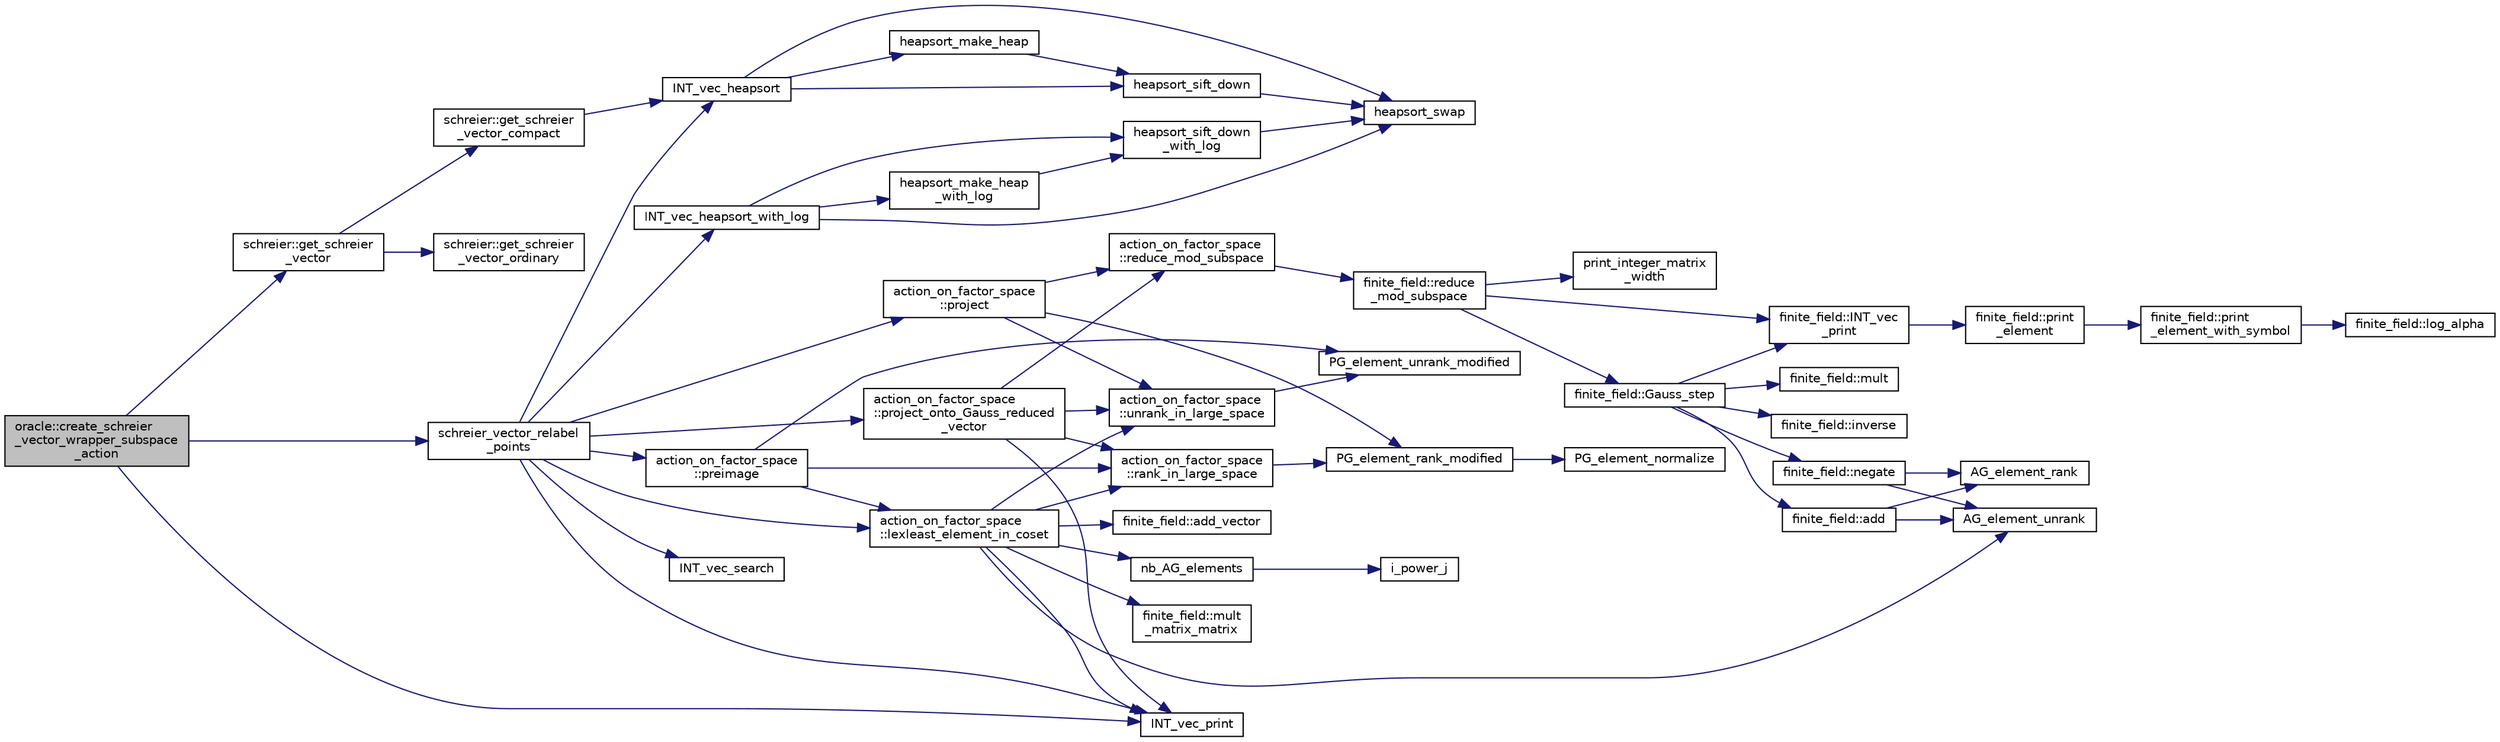 digraph "oracle::create_schreier_vector_wrapper_subspace_action"
{
  edge [fontname="Helvetica",fontsize="10",labelfontname="Helvetica",labelfontsize="10"];
  node [fontname="Helvetica",fontsize="10",shape=record];
  rankdir="LR";
  Node2112 [label="oracle::create_schreier\l_vector_wrapper_subspace\l_action",height=0.2,width=0.4,color="black", fillcolor="grey75", style="filled", fontcolor="black"];
  Node2112 -> Node2113 [color="midnightblue",fontsize="10",style="solid",fontname="Helvetica"];
  Node2113 [label="schreier::get_schreier\l_vector",height=0.2,width=0.4,color="black", fillcolor="white", style="filled",URL="$d3/dd6/classschreier.html#af16e96532b2a169f72b0f926c2bba898"];
  Node2113 -> Node2114 [color="midnightblue",fontsize="10",style="solid",fontname="Helvetica"];
  Node2114 [label="schreier::get_schreier\l_vector_compact",height=0.2,width=0.4,color="black", fillcolor="white", style="filled",URL="$d3/dd6/classschreier.html#acea7499a4f501c208e22bfd2aacabc90"];
  Node2114 -> Node2115 [color="midnightblue",fontsize="10",style="solid",fontname="Helvetica"];
  Node2115 [label="INT_vec_heapsort",height=0.2,width=0.4,color="black", fillcolor="white", style="filled",URL="$d5/de2/foundations_2data__structures_2data__structures_8h.html#a3590ad9987f801fbfc94634300182f39"];
  Node2115 -> Node2116 [color="midnightblue",fontsize="10",style="solid",fontname="Helvetica"];
  Node2116 [label="heapsort_make_heap",height=0.2,width=0.4,color="black", fillcolor="white", style="filled",URL="$d4/dd7/sorting_8_c.html#a42f24453d7d77eeb1338ebd1a13cfdbb"];
  Node2116 -> Node2117 [color="midnightblue",fontsize="10",style="solid",fontname="Helvetica"];
  Node2117 [label="heapsort_sift_down",height=0.2,width=0.4,color="black", fillcolor="white", style="filled",URL="$d4/dd7/sorting_8_c.html#a65cbb1a6a3f01f511673705437ddc18b"];
  Node2117 -> Node2118 [color="midnightblue",fontsize="10",style="solid",fontname="Helvetica"];
  Node2118 [label="heapsort_swap",height=0.2,width=0.4,color="black", fillcolor="white", style="filled",URL="$d4/dd7/sorting_8_c.html#a8f048362e6065297b19b6975bcbbfcc6"];
  Node2115 -> Node2118 [color="midnightblue",fontsize="10",style="solid",fontname="Helvetica"];
  Node2115 -> Node2117 [color="midnightblue",fontsize="10",style="solid",fontname="Helvetica"];
  Node2113 -> Node2119 [color="midnightblue",fontsize="10",style="solid",fontname="Helvetica"];
  Node2119 [label="schreier::get_schreier\l_vector_ordinary",height=0.2,width=0.4,color="black", fillcolor="white", style="filled",URL="$d3/dd6/classschreier.html#ae08fe34b58703c0e4f2039b4f839c3ca"];
  Node2112 -> Node2120 [color="midnightblue",fontsize="10",style="solid",fontname="Helvetica"];
  Node2120 [label="INT_vec_print",height=0.2,width=0.4,color="black", fillcolor="white", style="filled",URL="$df/dbf/sajeeb_8_c.html#a79a5901af0b47dd0d694109543c027fe"];
  Node2112 -> Node2121 [color="midnightblue",fontsize="10",style="solid",fontname="Helvetica"];
  Node2121 [label="schreier_vector_relabel\l_points",height=0.2,width=0.4,color="black", fillcolor="white", style="filled",URL="$d3/d38/oracle__downstep__subspace__action_8_c.html#ae98947edc50a9e66619bd56a3b1bc9ec"];
  Node2121 -> Node2122 [color="midnightblue",fontsize="10",style="solid",fontname="Helvetica"];
  Node2122 [label="action_on_factor_space\l::preimage",height=0.2,width=0.4,color="black", fillcolor="white", style="filled",URL="$d5/d25/classaction__on__factor__space.html#aecf47f35bdb5f4abaf9071d927032761"];
  Node2122 -> Node2123 [color="midnightblue",fontsize="10",style="solid",fontname="Helvetica"];
  Node2123 [label="PG_element_unrank_modified",height=0.2,width=0.4,color="black", fillcolor="white", style="filled",URL="$d4/d67/geometry_8h.html#a83ae9b605d496f6a90345303f6efae64"];
  Node2122 -> Node2124 [color="midnightblue",fontsize="10",style="solid",fontname="Helvetica"];
  Node2124 [label="action_on_factor_space\l::rank_in_large_space",height=0.2,width=0.4,color="black", fillcolor="white", style="filled",URL="$d5/d25/classaction__on__factor__space.html#aef04c8544847da7084f73981b9fde4fe"];
  Node2124 -> Node2125 [color="midnightblue",fontsize="10",style="solid",fontname="Helvetica"];
  Node2125 [label="PG_element_rank_modified",height=0.2,width=0.4,color="black", fillcolor="white", style="filled",URL="$d4/d67/geometry_8h.html#a9cd1a8bf5b88a038e33862f6c2c3dd36"];
  Node2125 -> Node2126 [color="midnightblue",fontsize="10",style="solid",fontname="Helvetica"];
  Node2126 [label="PG_element_normalize",height=0.2,width=0.4,color="black", fillcolor="white", style="filled",URL="$df/de4/projective_8_c.html#a5a4c3c1158bad6bab0d786c616bd0996"];
  Node2122 -> Node2127 [color="midnightblue",fontsize="10",style="solid",fontname="Helvetica"];
  Node2127 [label="action_on_factor_space\l::lexleast_element_in_coset",height=0.2,width=0.4,color="black", fillcolor="white", style="filled",URL="$d5/d25/classaction__on__factor__space.html#a33e754f3a9ccf760c12a3d3f40d66140"];
  Node2127 -> Node2128 [color="midnightblue",fontsize="10",style="solid",fontname="Helvetica"];
  Node2128 [label="action_on_factor_space\l::unrank_in_large_space",height=0.2,width=0.4,color="black", fillcolor="white", style="filled",URL="$d5/d25/classaction__on__factor__space.html#af2b5fc47970e8914d5d51cad78f00c52"];
  Node2128 -> Node2123 [color="midnightblue",fontsize="10",style="solid",fontname="Helvetica"];
  Node2127 -> Node2120 [color="midnightblue",fontsize="10",style="solid",fontname="Helvetica"];
  Node2127 -> Node2129 [color="midnightblue",fontsize="10",style="solid",fontname="Helvetica"];
  Node2129 [label="nb_AG_elements",height=0.2,width=0.4,color="black", fillcolor="white", style="filled",URL="$d4/d67/geometry_8h.html#ab9de2574dd403dd453a0d35107f684f5"];
  Node2129 -> Node2130 [color="midnightblue",fontsize="10",style="solid",fontname="Helvetica"];
  Node2130 [label="i_power_j",height=0.2,width=0.4,color="black", fillcolor="white", style="filled",URL="$de/dc5/algebra__and__number__theory_8h.html#a39b321523e8957d701618bb5cac542b5"];
  Node2127 -> Node2131 [color="midnightblue",fontsize="10",style="solid",fontname="Helvetica"];
  Node2131 [label="AG_element_unrank",height=0.2,width=0.4,color="black", fillcolor="white", style="filled",URL="$d4/d67/geometry_8h.html#a4a33b86c87b2879b97cfa1327abe2885"];
  Node2127 -> Node2132 [color="midnightblue",fontsize="10",style="solid",fontname="Helvetica"];
  Node2132 [label="finite_field::mult\l_matrix_matrix",height=0.2,width=0.4,color="black", fillcolor="white", style="filled",URL="$df/d5a/classfinite__field.html#a5e28706b815838d0ec34de1fa74bc3c4"];
  Node2127 -> Node2133 [color="midnightblue",fontsize="10",style="solid",fontname="Helvetica"];
  Node2133 [label="finite_field::add_vector",height=0.2,width=0.4,color="black", fillcolor="white", style="filled",URL="$df/d5a/classfinite__field.html#a23252c462d48cc21895de6fcc0cbb59f"];
  Node2127 -> Node2124 [color="midnightblue",fontsize="10",style="solid",fontname="Helvetica"];
  Node2121 -> Node2134 [color="midnightblue",fontsize="10",style="solid",fontname="Helvetica"];
  Node2134 [label="action_on_factor_space\l::project_onto_Gauss_reduced\l_vector",height=0.2,width=0.4,color="black", fillcolor="white", style="filled",URL="$d5/d25/classaction__on__factor__space.html#a5fb75ffaf4e5143735b9ff8938589691"];
  Node2134 -> Node2128 [color="midnightblue",fontsize="10",style="solid",fontname="Helvetica"];
  Node2134 -> Node2120 [color="midnightblue",fontsize="10",style="solid",fontname="Helvetica"];
  Node2134 -> Node2135 [color="midnightblue",fontsize="10",style="solid",fontname="Helvetica"];
  Node2135 [label="action_on_factor_space\l::reduce_mod_subspace",height=0.2,width=0.4,color="black", fillcolor="white", style="filled",URL="$d5/d25/classaction__on__factor__space.html#a28aacf2959bc402b418f7749c23c5d6a"];
  Node2135 -> Node2136 [color="midnightblue",fontsize="10",style="solid",fontname="Helvetica"];
  Node2136 [label="finite_field::reduce\l_mod_subspace",height=0.2,width=0.4,color="black", fillcolor="white", style="filled",URL="$df/d5a/classfinite__field.html#a58c58854e54819ab1f3b1df2a12423ad"];
  Node2136 -> Node2137 [color="midnightblue",fontsize="10",style="solid",fontname="Helvetica"];
  Node2137 [label="finite_field::INT_vec\l_print",height=0.2,width=0.4,color="black", fillcolor="white", style="filled",URL="$df/d5a/classfinite__field.html#a9c33a61dedc197e37b014b6f8dc07f06"];
  Node2137 -> Node2138 [color="midnightblue",fontsize="10",style="solid",fontname="Helvetica"];
  Node2138 [label="finite_field::print\l_element",height=0.2,width=0.4,color="black", fillcolor="white", style="filled",URL="$df/d5a/classfinite__field.html#ab7d1f59c043d7696b8b47c92d0fedad5"];
  Node2138 -> Node2139 [color="midnightblue",fontsize="10",style="solid",fontname="Helvetica"];
  Node2139 [label="finite_field::print\l_element_with_symbol",height=0.2,width=0.4,color="black", fillcolor="white", style="filled",URL="$df/d5a/classfinite__field.html#aa0180c961aa4a0a8934cb4dc82e38a4d"];
  Node2139 -> Node2140 [color="midnightblue",fontsize="10",style="solid",fontname="Helvetica"];
  Node2140 [label="finite_field::log_alpha",height=0.2,width=0.4,color="black", fillcolor="white", style="filled",URL="$df/d5a/classfinite__field.html#a446a83ae0d281ddf44215626f0097305"];
  Node2136 -> Node2141 [color="midnightblue",fontsize="10",style="solid",fontname="Helvetica"];
  Node2141 [label="print_integer_matrix\l_width",height=0.2,width=0.4,color="black", fillcolor="white", style="filled",URL="$d5/db4/io__and__os_8h.html#aa78f3e73fc2179251bd15adbcc31573f"];
  Node2136 -> Node2142 [color="midnightblue",fontsize="10",style="solid",fontname="Helvetica"];
  Node2142 [label="finite_field::Gauss_step",height=0.2,width=0.4,color="black", fillcolor="white", style="filled",URL="$df/d5a/classfinite__field.html#a888228cd0bdf000bd4d44cf4d1ad62ce"];
  Node2142 -> Node2137 [color="midnightblue",fontsize="10",style="solid",fontname="Helvetica"];
  Node2142 -> Node2143 [color="midnightblue",fontsize="10",style="solid",fontname="Helvetica"];
  Node2143 [label="finite_field::negate",height=0.2,width=0.4,color="black", fillcolor="white", style="filled",URL="$df/d5a/classfinite__field.html#aa9d798298f25d4a9262b5bc5f1733e31"];
  Node2143 -> Node2131 [color="midnightblue",fontsize="10",style="solid",fontname="Helvetica"];
  Node2143 -> Node2144 [color="midnightblue",fontsize="10",style="solid",fontname="Helvetica"];
  Node2144 [label="AG_element_rank",height=0.2,width=0.4,color="black", fillcolor="white", style="filled",URL="$d4/d67/geometry_8h.html#ab2ac908d07dd8038fd996e26bdc75c17"];
  Node2142 -> Node2145 [color="midnightblue",fontsize="10",style="solid",fontname="Helvetica"];
  Node2145 [label="finite_field::mult",height=0.2,width=0.4,color="black", fillcolor="white", style="filled",URL="$df/d5a/classfinite__field.html#a24fb5917aa6d4d656fd855b7f44a13b0"];
  Node2142 -> Node2146 [color="midnightblue",fontsize="10",style="solid",fontname="Helvetica"];
  Node2146 [label="finite_field::inverse",height=0.2,width=0.4,color="black", fillcolor="white", style="filled",URL="$df/d5a/classfinite__field.html#a69f2a12c01e70b7ce2d115c5221c9cdd"];
  Node2142 -> Node2147 [color="midnightblue",fontsize="10",style="solid",fontname="Helvetica"];
  Node2147 [label="finite_field::add",height=0.2,width=0.4,color="black", fillcolor="white", style="filled",URL="$df/d5a/classfinite__field.html#a8f12328a27500f3c7be0c849ebbc9d14"];
  Node2147 -> Node2131 [color="midnightblue",fontsize="10",style="solid",fontname="Helvetica"];
  Node2147 -> Node2144 [color="midnightblue",fontsize="10",style="solid",fontname="Helvetica"];
  Node2134 -> Node2124 [color="midnightblue",fontsize="10",style="solid",fontname="Helvetica"];
  Node2121 -> Node2115 [color="midnightblue",fontsize="10",style="solid",fontname="Helvetica"];
  Node2121 -> Node2120 [color="midnightblue",fontsize="10",style="solid",fontname="Helvetica"];
  Node2121 -> Node2148 [color="midnightblue",fontsize="10",style="solid",fontname="Helvetica"];
  Node2148 [label="INT_vec_search",height=0.2,width=0.4,color="black", fillcolor="white", style="filled",URL="$d5/de2/foundations_2data__structures_2data__structures_8h.html#ad103ef2316a1f671bdb68fd9cd9ba945"];
  Node2121 -> Node2149 [color="midnightblue",fontsize="10",style="solid",fontname="Helvetica"];
  Node2149 [label="INT_vec_heapsort_with_log",height=0.2,width=0.4,color="black", fillcolor="white", style="filled",URL="$d5/de2/foundations_2data__structures_2data__structures_8h.html#a9d838c341cd204ed79499960a8ed393d"];
  Node2149 -> Node2150 [color="midnightblue",fontsize="10",style="solid",fontname="Helvetica"];
  Node2150 [label="heapsort_make_heap\l_with_log",height=0.2,width=0.4,color="black", fillcolor="white", style="filled",URL="$d4/dd7/sorting_8_c.html#a100d0747647500480fe5dc76ff98cee5"];
  Node2150 -> Node2151 [color="midnightblue",fontsize="10",style="solid",fontname="Helvetica"];
  Node2151 [label="heapsort_sift_down\l_with_log",height=0.2,width=0.4,color="black", fillcolor="white", style="filled",URL="$d4/dd7/sorting_8_c.html#ac7af225fae479a93d6957f79734ba2a6"];
  Node2151 -> Node2118 [color="midnightblue",fontsize="10",style="solid",fontname="Helvetica"];
  Node2149 -> Node2118 [color="midnightblue",fontsize="10",style="solid",fontname="Helvetica"];
  Node2149 -> Node2151 [color="midnightblue",fontsize="10",style="solid",fontname="Helvetica"];
  Node2121 -> Node2127 [color="midnightblue",fontsize="10",style="solid",fontname="Helvetica"];
  Node2121 -> Node2152 [color="midnightblue",fontsize="10",style="solid",fontname="Helvetica"];
  Node2152 [label="action_on_factor_space\l::project",height=0.2,width=0.4,color="black", fillcolor="white", style="filled",URL="$d5/d25/classaction__on__factor__space.html#a338dca4b52c11e2579944ddd4c53364c"];
  Node2152 -> Node2128 [color="midnightblue",fontsize="10",style="solid",fontname="Helvetica"];
  Node2152 -> Node2135 [color="midnightblue",fontsize="10",style="solid",fontname="Helvetica"];
  Node2152 -> Node2125 [color="midnightblue",fontsize="10",style="solid",fontname="Helvetica"];
}
